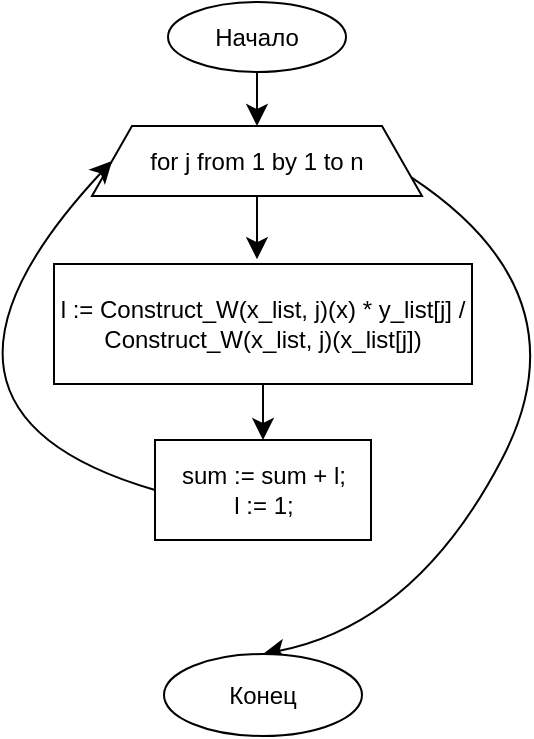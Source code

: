 <mxfile version="24.9.0">
  <diagram name="Page-1" id="SRpFEiWn7jke4-lCNn84">
    <mxGraphModel dx="522" dy="965" grid="0" gridSize="10" guides="1" tooltips="1" connect="1" arrows="1" fold="1" page="0" pageScale="1" pageWidth="850" pageHeight="1100" math="0" shadow="0">
      <root>
        <mxCell id="0" />
        <mxCell id="1" parent="0" />
        <mxCell id="QQotNzGSOxzSwftyOqla-8" value="" style="edgeStyle=none;curved=1;rounded=0;orthogonalLoop=1;jettySize=auto;html=1;fontSize=12;startSize=8;endSize=8;" edge="1" parent="1" source="QQotNzGSOxzSwftyOqla-1" target="QQotNzGSOxzSwftyOqla-2">
          <mxGeometry relative="1" as="geometry" />
        </mxCell>
        <mxCell id="QQotNzGSOxzSwftyOqla-1" value="Начало" style="ellipse;whiteSpace=wrap;html=1;" vertex="1" parent="1">
          <mxGeometry x="100" y="-1" width="89" height="35" as="geometry" />
        </mxCell>
        <mxCell id="QQotNzGSOxzSwftyOqla-13" style="edgeStyle=none;curved=1;rounded=0;orthogonalLoop=1;jettySize=auto;html=1;fontSize=12;startSize=8;endSize=8;" edge="1" parent="1" source="QQotNzGSOxzSwftyOqla-2">
          <mxGeometry relative="1" as="geometry">
            <mxPoint x="144.5" y="127.6" as="targetPoint" />
          </mxGeometry>
        </mxCell>
        <mxCell id="QQotNzGSOxzSwftyOqla-19" style="edgeStyle=none;curved=1;rounded=0;orthogonalLoop=1;jettySize=auto;html=1;entryX=0.5;entryY=0;entryDx=0;entryDy=0;fontSize=12;startSize=8;endSize=8;exitX=1;exitY=0.75;exitDx=0;exitDy=0;" edge="1" parent="1" source="QQotNzGSOxzSwftyOqla-2" target="QQotNzGSOxzSwftyOqla-18">
          <mxGeometry relative="1" as="geometry">
            <Array as="points">
              <mxPoint x="310" y="145" />
              <mxPoint x="224" y="310" />
            </Array>
          </mxGeometry>
        </mxCell>
        <mxCell id="QQotNzGSOxzSwftyOqla-2" value="for j from 1 by 1 to n" style="shape=trapezoid;perimeter=trapezoidPerimeter;whiteSpace=wrap;html=1;fixedSize=1;" vertex="1" parent="1">
          <mxGeometry x="62" y="61" width="165" height="35" as="geometry" />
        </mxCell>
        <mxCell id="QQotNzGSOxzSwftyOqla-14" style="edgeStyle=none;curved=1;rounded=0;orthogonalLoop=1;jettySize=auto;html=1;exitX=0.5;exitY=1;exitDx=0;exitDy=0;entryX=0.5;entryY=0;entryDx=0;entryDy=0;fontSize=12;startSize=8;endSize=8;" edge="1" parent="1" source="QQotNzGSOxzSwftyOqla-4" target="QQotNzGSOxzSwftyOqla-5">
          <mxGeometry relative="1" as="geometry" />
        </mxCell>
        <mxCell id="QQotNzGSOxzSwftyOqla-4" value="l := Construct_W(x_list, j)(x) * y_list[j] / Construct_W(x_list, j)(x_list[j])" style="rounded=0;whiteSpace=wrap;html=1;" vertex="1" parent="1">
          <mxGeometry x="43" y="130" width="209" height="60" as="geometry" />
        </mxCell>
        <mxCell id="QQotNzGSOxzSwftyOqla-20" style="edgeStyle=none;curved=1;rounded=0;orthogonalLoop=1;jettySize=auto;html=1;exitX=0;exitY=0.5;exitDx=0;exitDy=0;entryX=0;entryY=0.5;entryDx=0;entryDy=0;fontSize=12;startSize=8;endSize=8;" edge="1" parent="1" source="QQotNzGSOxzSwftyOqla-5" target="QQotNzGSOxzSwftyOqla-2">
          <mxGeometry relative="1" as="geometry">
            <Array as="points">
              <mxPoint x="-44" y="203" />
            </Array>
          </mxGeometry>
        </mxCell>
        <mxCell id="QQotNzGSOxzSwftyOqla-5" value="sum := sum + l;&#xa;l := 1;" style="rounded=0;whiteSpace=wrap;html=1;" vertex="1" parent="1">
          <mxGeometry x="93.5" y="218" width="108" height="50" as="geometry" />
        </mxCell>
        <mxCell id="QQotNzGSOxzSwftyOqla-18" value="Конец" style="ellipse;whiteSpace=wrap;html=1;" vertex="1" parent="1">
          <mxGeometry x="98" y="325" width="99" height="41" as="geometry" />
        </mxCell>
      </root>
    </mxGraphModel>
  </diagram>
</mxfile>
